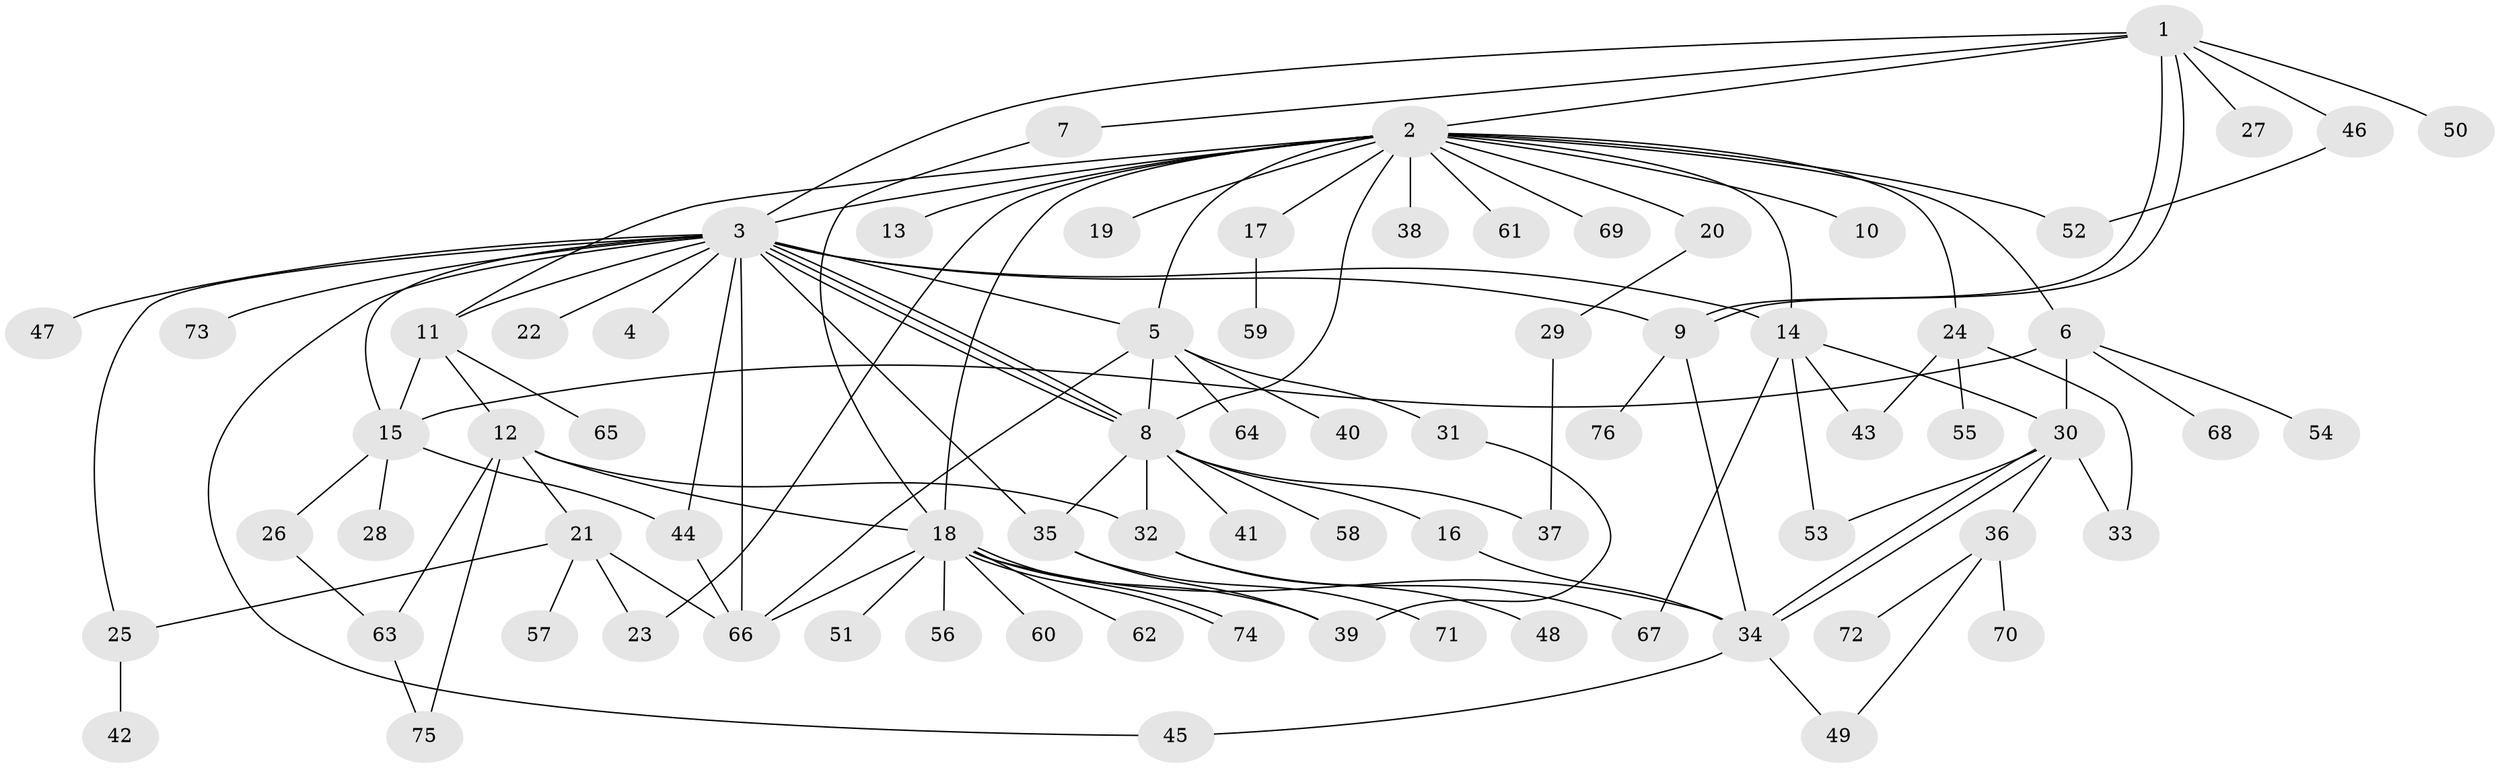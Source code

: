 // coarse degree distribution, {8: 0.05263157894736842, 18: 0.02631578947368421, 16: 0.02631578947368421, 1: 0.42105263157894735, 5: 0.05263157894736842, 6: 0.05263157894736842, 2: 0.18421052631578946, 10: 0.02631578947368421, 9: 0.02631578947368421, 3: 0.13157894736842105}
// Generated by graph-tools (version 1.1) at 2025/18/03/04/25 18:18:17]
// undirected, 76 vertices, 116 edges
graph export_dot {
graph [start="1"]
  node [color=gray90,style=filled];
  1;
  2;
  3;
  4;
  5;
  6;
  7;
  8;
  9;
  10;
  11;
  12;
  13;
  14;
  15;
  16;
  17;
  18;
  19;
  20;
  21;
  22;
  23;
  24;
  25;
  26;
  27;
  28;
  29;
  30;
  31;
  32;
  33;
  34;
  35;
  36;
  37;
  38;
  39;
  40;
  41;
  42;
  43;
  44;
  45;
  46;
  47;
  48;
  49;
  50;
  51;
  52;
  53;
  54;
  55;
  56;
  57;
  58;
  59;
  60;
  61;
  62;
  63;
  64;
  65;
  66;
  67;
  68;
  69;
  70;
  71;
  72;
  73;
  74;
  75;
  76;
  1 -- 2;
  1 -- 3;
  1 -- 7;
  1 -- 9;
  1 -- 9;
  1 -- 27;
  1 -- 46;
  1 -- 50;
  2 -- 3;
  2 -- 5;
  2 -- 6;
  2 -- 8;
  2 -- 10;
  2 -- 11;
  2 -- 13;
  2 -- 14;
  2 -- 17;
  2 -- 18;
  2 -- 19;
  2 -- 20;
  2 -- 23;
  2 -- 24;
  2 -- 38;
  2 -- 52;
  2 -- 61;
  2 -- 69;
  3 -- 4;
  3 -- 5;
  3 -- 8;
  3 -- 8;
  3 -- 8;
  3 -- 9;
  3 -- 11;
  3 -- 14;
  3 -- 15;
  3 -- 22;
  3 -- 25;
  3 -- 35;
  3 -- 44;
  3 -- 45;
  3 -- 47;
  3 -- 66;
  3 -- 73;
  5 -- 8;
  5 -- 31;
  5 -- 40;
  5 -- 64;
  5 -- 66;
  6 -- 15;
  6 -- 30;
  6 -- 54;
  6 -- 68;
  7 -- 18;
  8 -- 16;
  8 -- 32;
  8 -- 35;
  8 -- 37;
  8 -- 41;
  8 -- 58;
  9 -- 34;
  9 -- 76;
  11 -- 12;
  11 -- 15;
  11 -- 65;
  12 -- 18;
  12 -- 21;
  12 -- 32;
  12 -- 63;
  12 -- 75;
  14 -- 30;
  14 -- 43;
  14 -- 53;
  14 -- 67;
  15 -- 26;
  15 -- 28;
  15 -- 44;
  16 -- 34;
  17 -- 59;
  18 -- 34;
  18 -- 39;
  18 -- 51;
  18 -- 56;
  18 -- 60;
  18 -- 62;
  18 -- 66;
  18 -- 74;
  18 -- 74;
  20 -- 29;
  21 -- 23;
  21 -- 25;
  21 -- 57;
  21 -- 66;
  24 -- 33;
  24 -- 43;
  24 -- 55;
  25 -- 42;
  26 -- 63;
  29 -- 37;
  30 -- 33;
  30 -- 34;
  30 -- 34;
  30 -- 36;
  30 -- 53;
  31 -- 39;
  32 -- 48;
  32 -- 67;
  34 -- 45;
  34 -- 49;
  35 -- 39;
  35 -- 71;
  36 -- 49;
  36 -- 70;
  36 -- 72;
  44 -- 66;
  46 -- 52;
  63 -- 75;
}
